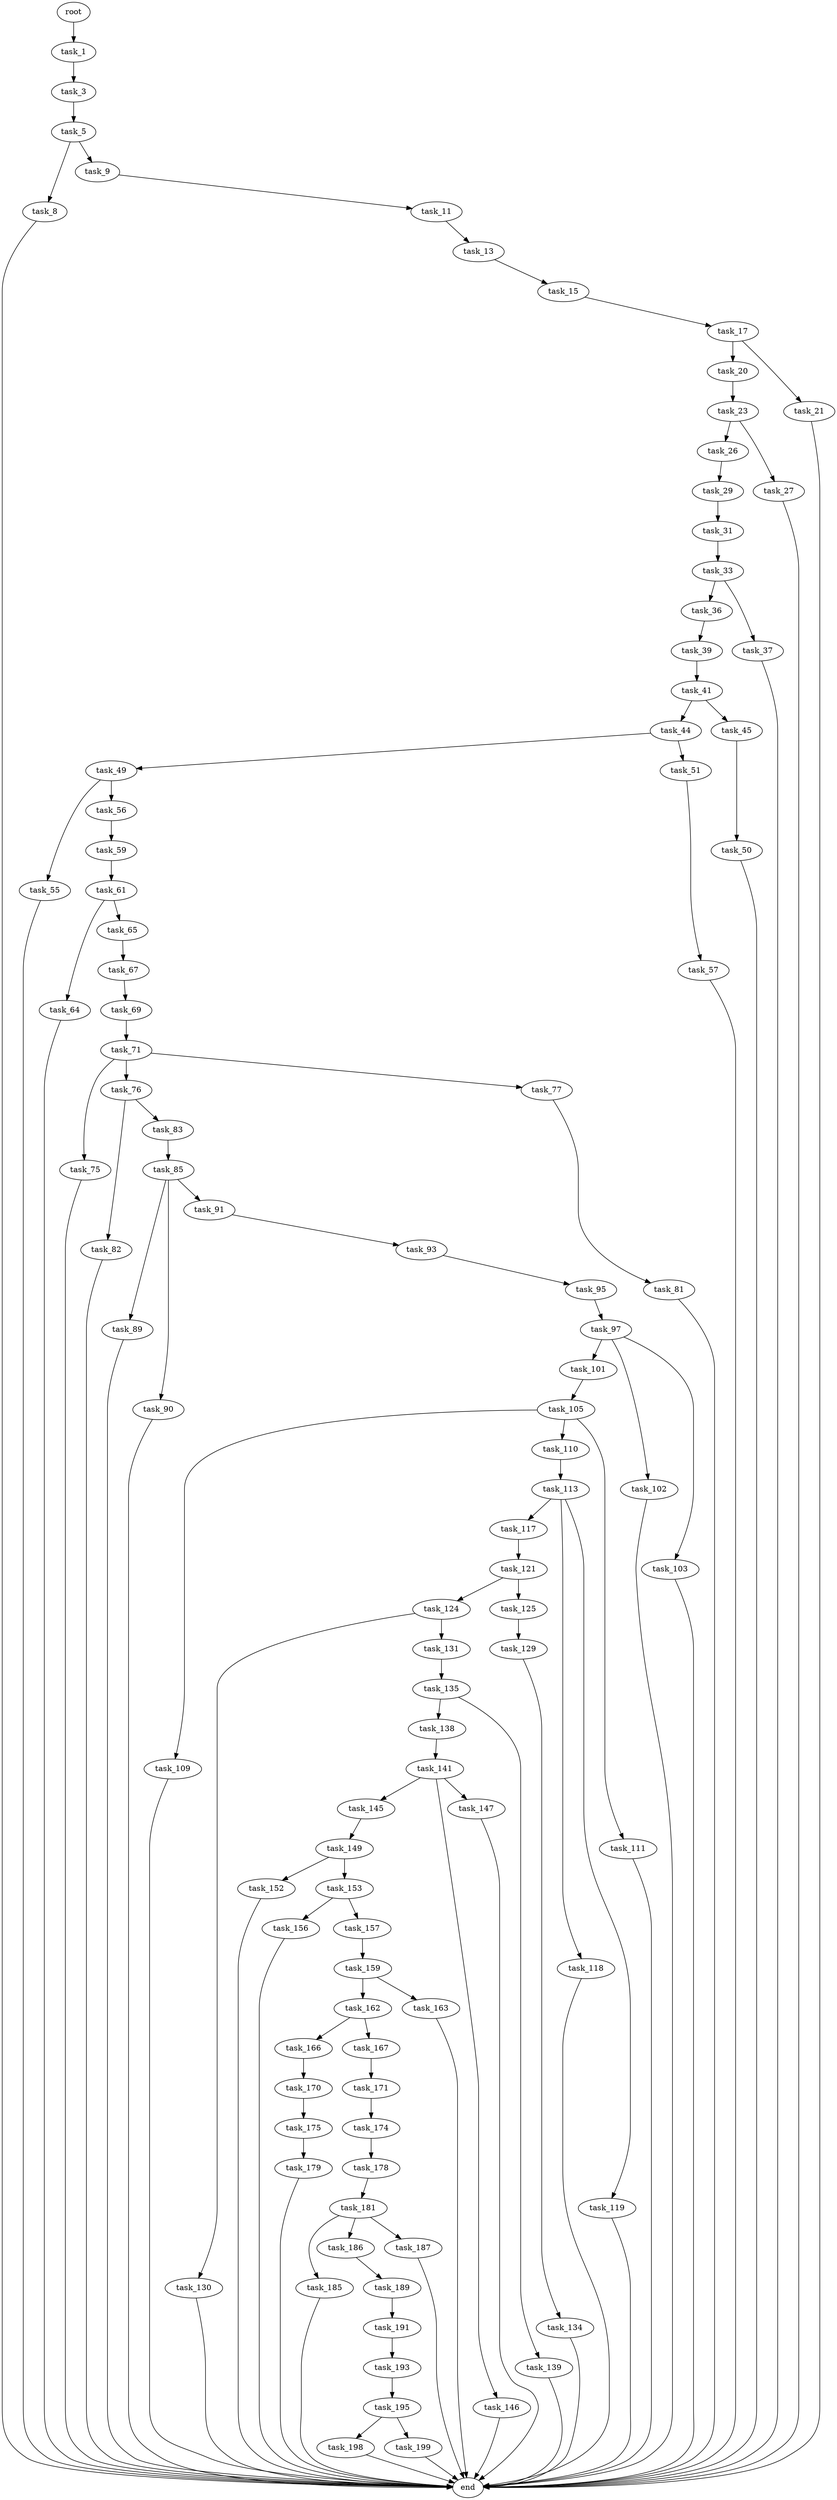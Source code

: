 digraph G {
  root [size="0.000000"];
  task_1 [size="679556342519.000000"];
  task_3 [size="68719476736.000000"];
  task_5 [size="110865489882.000000"];
  task_8 [size="8589934592.000000"];
  task_9 [size="1073741824000.000000"];
  end [size="0.000000"];
  task_11 [size="903537668.000000"];
  task_13 [size="134217728000.000000"];
  task_15 [size="11156691414.000000"];
  task_17 [size="92478975035.000000"];
  task_20 [size="4598637205.000000"];
  task_21 [size="84301053606.000000"];
  task_23 [size="1073741824000.000000"];
  task_26 [size="160381569452.000000"];
  task_27 [size="945529199034.000000"];
  task_29 [size="40452469872.000000"];
  task_31 [size="549755813888.000000"];
  task_33 [size="36984313434.000000"];
  task_36 [size="336002765941.000000"];
  task_37 [size="307064136.000000"];
  task_39 [size="549755813888.000000"];
  task_41 [size="13049557100.000000"];
  task_44 [size="128436085150.000000"];
  task_45 [size="92976640850.000000"];
  task_49 [size="28826949338.000000"];
  task_51 [size="782757789696.000000"];
  task_50 [size="1073741824000.000000"];
  task_55 [size="1915366450.000000"];
  task_56 [size="1522608284.000000"];
  task_57 [size="570388589950.000000"];
  task_59 [size="4895370680.000000"];
  task_61 [size="14570123740.000000"];
  task_64 [size="68719476736.000000"];
  task_65 [size="30351981902.000000"];
  task_67 [size="94539550450.000000"];
  task_69 [size="18850985944.000000"];
  task_71 [size="68719476736.000000"];
  task_75 [size="17321884506.000000"];
  task_76 [size="139773759602.000000"];
  task_77 [size="32711912489.000000"];
  task_82 [size="637374856.000000"];
  task_83 [size="1073741824000.000000"];
  task_81 [size="201799681914.000000"];
  task_85 [size="220440484226.000000"];
  task_89 [size="239690221421.000000"];
  task_90 [size="12037840902.000000"];
  task_91 [size="28991029248.000000"];
  task_93 [size="368293445632.000000"];
  task_95 [size="39892508950.000000"];
  task_97 [size="863346860324.000000"];
  task_101 [size="368293445632.000000"];
  task_102 [size="28991029248.000000"];
  task_103 [size="608458799696.000000"];
  task_105 [size="1930794953.000000"];
  task_109 [size="1054845687847.000000"];
  task_110 [size="11296297015.000000"];
  task_111 [size="9254617730.000000"];
  task_113 [size="40921969009.000000"];
  task_117 [size="100384922221.000000"];
  task_118 [size="231928233984.000000"];
  task_119 [size="2001087414.000000"];
  task_121 [size="2515678266.000000"];
  task_124 [size="6801060122.000000"];
  task_125 [size="206751720916.000000"];
  task_130 [size="13556605511.000000"];
  task_131 [size="8589934592.000000"];
  task_129 [size="68719476736.000000"];
  task_134 [size="31224277102.000000"];
  task_135 [size="15145853690.000000"];
  task_138 [size="7473775888.000000"];
  task_139 [size="578090255740.000000"];
  task_141 [size="31360664802.000000"];
  task_145 [size="782757789696.000000"];
  task_146 [size="476888848103.000000"];
  task_147 [size="296863833409.000000"];
  task_149 [size="198101853510.000000"];
  task_152 [size="468396064968.000000"];
  task_153 [size="25947212036.000000"];
  task_156 [size="17164794333.000000"];
  task_157 [size="501598182280.000000"];
  task_159 [size="8589934592.000000"];
  task_162 [size="782757789696.000000"];
  task_163 [size="118270893991.000000"];
  task_166 [size="14393454850.000000"];
  task_167 [size="1154095136.000000"];
  task_170 [size="25561733603.000000"];
  task_171 [size="231928233984.000000"];
  task_175 [size="13745254362.000000"];
  task_174 [size="782757789696.000000"];
  task_178 [size="3363330673.000000"];
  task_179 [size="35296255327.000000"];
  task_181 [size="549755813888.000000"];
  task_185 [size="17867346690.000000"];
  task_186 [size="156739501152.000000"];
  task_187 [size="8543104228.000000"];
  task_189 [size="53400567353.000000"];
  task_191 [size="30180551714.000000"];
  task_193 [size="17578919376.000000"];
  task_195 [size="782757789696.000000"];
  task_198 [size="46304225685.000000"];
  task_199 [size="38371871114.000000"];

  root -> task_1 [size="1.000000"];
  task_1 -> task_3 [size="838860800.000000"];
  task_3 -> task_5 [size="134217728.000000"];
  task_5 -> task_8 [size="411041792.000000"];
  task_5 -> task_9 [size="411041792.000000"];
  task_8 -> end [size="1.000000"];
  task_9 -> task_11 [size="838860800.000000"];
  task_11 -> task_13 [size="33554432.000000"];
  task_13 -> task_15 [size="209715200.000000"];
  task_15 -> task_17 [size="301989888.000000"];
  task_17 -> task_20 [size="209715200.000000"];
  task_17 -> task_21 [size="209715200.000000"];
  task_20 -> task_23 [size="134217728.000000"];
  task_21 -> end [size="1.000000"];
  task_23 -> task_26 [size="838860800.000000"];
  task_23 -> task_27 [size="838860800.000000"];
  task_26 -> task_29 [size="536870912.000000"];
  task_27 -> end [size="1.000000"];
  task_29 -> task_31 [size="134217728.000000"];
  task_31 -> task_33 [size="536870912.000000"];
  task_33 -> task_36 [size="838860800.000000"];
  task_33 -> task_37 [size="838860800.000000"];
  task_36 -> task_39 [size="411041792.000000"];
  task_37 -> end [size="1.000000"];
  task_39 -> task_41 [size="536870912.000000"];
  task_41 -> task_44 [size="411041792.000000"];
  task_41 -> task_45 [size="411041792.000000"];
  task_44 -> task_49 [size="209715200.000000"];
  task_44 -> task_51 [size="209715200.000000"];
  task_45 -> task_50 [size="75497472.000000"];
  task_49 -> task_55 [size="838860800.000000"];
  task_49 -> task_56 [size="838860800.000000"];
  task_51 -> task_57 [size="679477248.000000"];
  task_50 -> end [size="1.000000"];
  task_55 -> end [size="1.000000"];
  task_56 -> task_59 [size="134217728.000000"];
  task_57 -> end [size="1.000000"];
  task_59 -> task_61 [size="134217728.000000"];
  task_61 -> task_64 [size="536870912.000000"];
  task_61 -> task_65 [size="536870912.000000"];
  task_64 -> end [size="1.000000"];
  task_65 -> task_67 [size="536870912.000000"];
  task_67 -> task_69 [size="209715200.000000"];
  task_69 -> task_71 [size="679477248.000000"];
  task_71 -> task_75 [size="134217728.000000"];
  task_71 -> task_76 [size="134217728.000000"];
  task_71 -> task_77 [size="134217728.000000"];
  task_75 -> end [size="1.000000"];
  task_76 -> task_82 [size="411041792.000000"];
  task_76 -> task_83 [size="411041792.000000"];
  task_77 -> task_81 [size="33554432.000000"];
  task_82 -> end [size="1.000000"];
  task_83 -> task_85 [size="838860800.000000"];
  task_81 -> end [size="1.000000"];
  task_85 -> task_89 [size="411041792.000000"];
  task_85 -> task_90 [size="411041792.000000"];
  task_85 -> task_91 [size="411041792.000000"];
  task_89 -> end [size="1.000000"];
  task_90 -> end [size="1.000000"];
  task_91 -> task_93 [size="75497472.000000"];
  task_93 -> task_95 [size="411041792.000000"];
  task_95 -> task_97 [size="33554432.000000"];
  task_97 -> task_101 [size="838860800.000000"];
  task_97 -> task_102 [size="838860800.000000"];
  task_97 -> task_103 [size="838860800.000000"];
  task_101 -> task_105 [size="411041792.000000"];
  task_102 -> end [size="1.000000"];
  task_103 -> end [size="1.000000"];
  task_105 -> task_109 [size="33554432.000000"];
  task_105 -> task_110 [size="33554432.000000"];
  task_105 -> task_111 [size="33554432.000000"];
  task_109 -> end [size="1.000000"];
  task_110 -> task_113 [size="411041792.000000"];
  task_111 -> end [size="1.000000"];
  task_113 -> task_117 [size="838860800.000000"];
  task_113 -> task_118 [size="838860800.000000"];
  task_113 -> task_119 [size="838860800.000000"];
  task_117 -> task_121 [size="301989888.000000"];
  task_118 -> end [size="1.000000"];
  task_119 -> end [size="1.000000"];
  task_121 -> task_124 [size="75497472.000000"];
  task_121 -> task_125 [size="75497472.000000"];
  task_124 -> task_130 [size="209715200.000000"];
  task_124 -> task_131 [size="209715200.000000"];
  task_125 -> task_129 [size="536870912.000000"];
  task_130 -> end [size="1.000000"];
  task_131 -> task_135 [size="33554432.000000"];
  task_129 -> task_134 [size="134217728.000000"];
  task_134 -> end [size="1.000000"];
  task_135 -> task_138 [size="33554432.000000"];
  task_135 -> task_139 [size="33554432.000000"];
  task_138 -> task_141 [size="209715200.000000"];
  task_139 -> end [size="1.000000"];
  task_141 -> task_145 [size="33554432.000000"];
  task_141 -> task_146 [size="33554432.000000"];
  task_141 -> task_147 [size="33554432.000000"];
  task_145 -> task_149 [size="679477248.000000"];
  task_146 -> end [size="1.000000"];
  task_147 -> end [size="1.000000"];
  task_149 -> task_152 [size="838860800.000000"];
  task_149 -> task_153 [size="838860800.000000"];
  task_152 -> end [size="1.000000"];
  task_153 -> task_156 [size="536870912.000000"];
  task_153 -> task_157 [size="536870912.000000"];
  task_156 -> end [size="1.000000"];
  task_157 -> task_159 [size="536870912.000000"];
  task_159 -> task_162 [size="33554432.000000"];
  task_159 -> task_163 [size="33554432.000000"];
  task_162 -> task_166 [size="679477248.000000"];
  task_162 -> task_167 [size="679477248.000000"];
  task_163 -> end [size="1.000000"];
  task_166 -> task_170 [size="33554432.000000"];
  task_167 -> task_171 [size="75497472.000000"];
  task_170 -> task_175 [size="838860800.000000"];
  task_171 -> task_174 [size="301989888.000000"];
  task_175 -> task_179 [size="301989888.000000"];
  task_174 -> task_178 [size="679477248.000000"];
  task_178 -> task_181 [size="75497472.000000"];
  task_179 -> end [size="1.000000"];
  task_181 -> task_185 [size="536870912.000000"];
  task_181 -> task_186 [size="536870912.000000"];
  task_181 -> task_187 [size="536870912.000000"];
  task_185 -> end [size="1.000000"];
  task_186 -> task_189 [size="134217728.000000"];
  task_187 -> end [size="1.000000"];
  task_189 -> task_191 [size="838860800.000000"];
  task_191 -> task_193 [size="75497472.000000"];
  task_193 -> task_195 [size="536870912.000000"];
  task_195 -> task_198 [size="679477248.000000"];
  task_195 -> task_199 [size="679477248.000000"];
  task_198 -> end [size="1.000000"];
  task_199 -> end [size="1.000000"];
}

